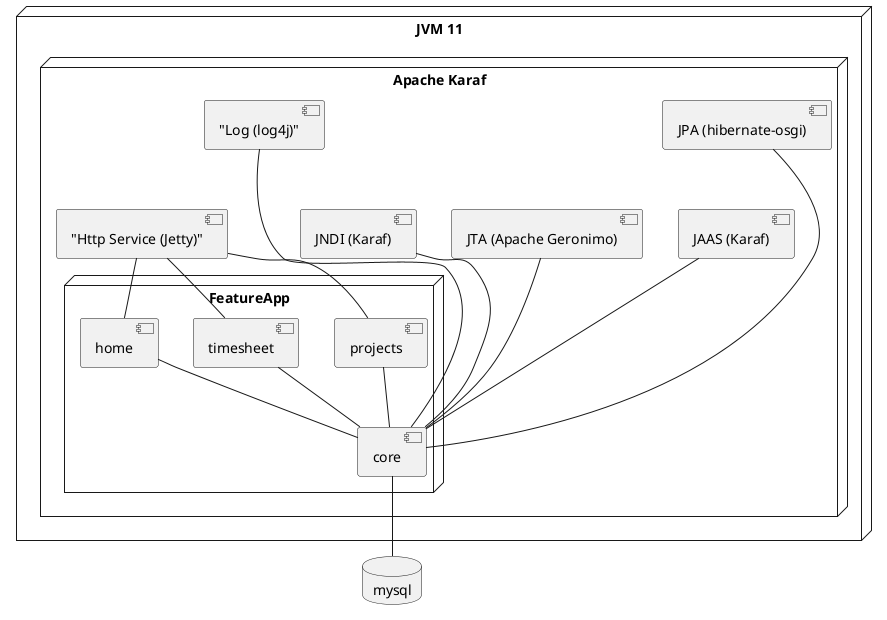 @startuml

database mysql

node "JVM 11" {
    node "Apache Karaf"{


         node "FeatureApp"{
             [core] -- mysql
             [projects] -- core
             [timesheet] -- core
             [home] -- core


         }



         [JPA (hibernate-osgi)] ---- core
         [JAAS (Karaf)] --- core
         [JTA (Apache Geronimo)] --- core
         [JNDI (Karaf)] --- core
         ["Log (log4j)"] ---- core

         ["Http Service (Jetty)"] -- projects
         ["Http Service (Jetty)"] -- timesheet
         ["Http Service (Jetty)"] -- home
    }
}




@enduml